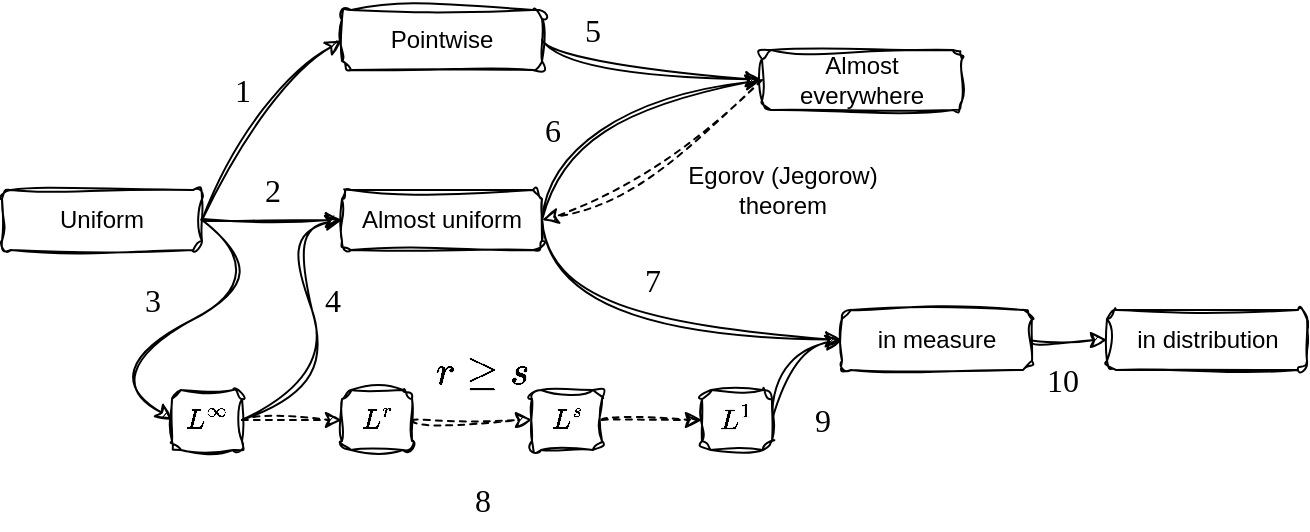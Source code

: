 <mxfile version="23.0.2" type="device">
  <diagram id="ayDwTAczSEjhQfFE4G1s" name="Page-1">
    <mxGraphModel dx="1100" dy="902" grid="1" gridSize="10" guides="1" tooltips="1" connect="1" arrows="1" fold="1" page="1" pageScale="1" pageWidth="850" pageHeight="1100" background="none" math="1" shadow="0">
      <root>
        <mxCell id="0" />
        <mxCell id="1" parent="0" />
        <mxCell id="2" value="Pointwise" style="rounded=1;whiteSpace=wrap;html=1;sketch=1;curveFitting=1;jiggle=2;" parent="1" vertex="1">
          <mxGeometry x="190" y="20" width="100" height="30" as="geometry" />
        </mxCell>
        <mxCell id="3" value="Almost uniform" style="rounded=1;whiteSpace=wrap;html=1;sketch=1;curveFitting=1;jiggle=2;" parent="1" vertex="1">
          <mxGeometry x="190" y="110" width="100" height="30" as="geometry" />
        </mxCell>
        <mxCell id="5" value="Uniform" style="rounded=1;whiteSpace=wrap;html=1;sketch=1;curveFitting=1;jiggle=2;" parent="1" vertex="1">
          <mxGeometry x="20" y="110" width="100" height="30" as="geometry" />
        </mxCell>
        <mxCell id="6" value="Almost everywhere" style="rounded=1;whiteSpace=wrap;html=1;sketch=1;curveFitting=1;jiggle=2;" parent="1" vertex="1">
          <mxGeometry x="400" y="40" width="100" height="30" as="geometry" />
        </mxCell>
        <mxCell id="7" value="in measure" style="rounded=1;whiteSpace=wrap;html=1;sketch=1;curveFitting=1;jiggle=2;" parent="1" vertex="1">
          <mxGeometry x="440" y="170" width="95" height="30" as="geometry" />
        </mxCell>
        <mxCell id="8" value="in distribution" style="rounded=1;whiteSpace=wrap;html=1;sketch=1;curveFitting=1;jiggle=2;" parent="1" vertex="1">
          <mxGeometry x="572.5" y="170" width="100" height="30" as="geometry" />
        </mxCell>
        <mxCell id="9" value="" style="curved=1;endArrow=classic;html=1;exitX=1;exitY=0.5;exitDx=0;exitDy=0;entryX=0;entryY=0.5;entryDx=0;entryDy=0;sketch=1;curveFitting=1;jiggle=2;" parent="1" source="7" target="8" edge="1">
          <mxGeometry width="50" height="50" relative="1" as="geometry">
            <mxPoint x="562.5" y="200" as="sourcePoint" />
            <mxPoint x="612.5" y="150" as="targetPoint" />
            <Array as="points" />
          </mxGeometry>
        </mxCell>
        <mxCell id="10" value="" style="curved=1;endArrow=classic;html=1;exitX=1;exitY=0.5;exitDx=0;exitDy=0;entryX=0;entryY=0.5;entryDx=0;entryDy=0;sketch=1;curveFitting=1;jiggle=2;" parent="1" source="3" target="7" edge="1">
          <mxGeometry width="50" height="50" relative="1" as="geometry">
            <mxPoint x="465" y="195" as="sourcePoint" />
            <mxPoint x="540" y="195" as="targetPoint" />
            <Array as="points">
              <mxPoint x="300" y="180" />
            </Array>
          </mxGeometry>
        </mxCell>
        <mxCell id="11" value="" style="curved=1;endArrow=classic;html=1;entryX=0;entryY=0.5;entryDx=0;entryDy=0;sketch=1;curveFitting=1;jiggle=2;exitX=1;exitY=0.5;exitDx=0;exitDy=0;" parent="1" source="hGBIC6375aMF7xD0OKOi-32" target="7" edge="1">
          <mxGeometry width="50" height="50" relative="1" as="geometry">
            <mxPoint x="370" y="290" as="sourcePoint" />
            <mxPoint x="420" y="205" as="targetPoint" />
            <Array as="points">
              <mxPoint x="410" y="190" />
            </Array>
          </mxGeometry>
        </mxCell>
        <mxCell id="12" value="" style="curved=1;endArrow=classic;html=1;exitX=1;exitY=0.5;exitDx=0;exitDy=0;entryX=0;entryY=0.5;entryDx=0;entryDy=0;sketch=1;curveFitting=1;jiggle=2;" parent="1" source="2" target="6" edge="1">
          <mxGeometry width="50" height="50" relative="1" as="geometry">
            <mxPoint x="330" y="30" as="sourcePoint" />
            <mxPoint x="380" y="-20" as="targetPoint" />
            <Array as="points">
              <mxPoint x="300" y="50" />
            </Array>
          </mxGeometry>
        </mxCell>
        <mxCell id="13" value="" style="curved=1;endArrow=classic;html=1;exitX=0;exitY=0.5;exitDx=0;exitDy=0;entryX=1;entryY=0.5;entryDx=0;entryDy=0;dashed=1;sketch=1;curveFitting=1;jiggle=2;" parent="1" source="6" target="3" edge="1">
          <mxGeometry width="50" height="50" relative="1" as="geometry">
            <mxPoint x="300" y="105" as="sourcePoint" />
            <mxPoint x="370" y="135" as="targetPoint" />
            <Array as="points">
              <mxPoint x="350" y="110" />
            </Array>
          </mxGeometry>
        </mxCell>
        <mxCell id="14" value="Egorov&amp;nbsp;(Jegorow)&lt;br&gt;theorem" style="text;html=1;align=center;verticalAlign=middle;resizable=0;points=[];autosize=1;strokeColor=none;fillColor=none;sketch=1;curveFitting=1;jiggle=2;" parent="1" vertex="1">
          <mxGeometry x="350" y="90" width="120" height="40" as="geometry" />
        </mxCell>
        <mxCell id="16" value="" style="curved=1;endArrow=classic;html=1;exitX=1;exitY=0.5;exitDx=0;exitDy=0;entryX=0;entryY=0.5;entryDx=0;entryDy=0;sketch=1;curveFitting=1;jiggle=2;" parent="1" source="5" target="2" edge="1">
          <mxGeometry width="50" height="50" relative="1" as="geometry">
            <mxPoint x="130" y="135" as="sourcePoint" />
            <mxPoint x="200" y="135" as="targetPoint" />
            <Array as="points">
              <mxPoint x="150" y="60" />
            </Array>
          </mxGeometry>
        </mxCell>
        <mxCell id="17" value="" style="curved=1;endArrow=classic;html=1;exitX=1;exitY=0.5;exitDx=0;exitDy=0;entryX=0;entryY=0.5;entryDx=0;entryDy=0;sketch=1;curveFitting=1;jiggle=2;" parent="1" source="5" target="hGBIC6375aMF7xD0OKOi-29" edge="1">
          <mxGeometry width="50" height="50" relative="1" as="geometry">
            <mxPoint x="130" y="135" as="sourcePoint" />
            <mxPoint x="190" y="215" as="targetPoint" />
            <Array as="points">
              <mxPoint x="160" y="150" />
              <mxPoint x="70" y="200" />
            </Array>
          </mxGeometry>
        </mxCell>
        <mxCell id="18" value="" style="curved=1;endArrow=classic;html=1;entryX=0;entryY=0.5;entryDx=0;entryDy=0;exitX=1;exitY=0.5;exitDx=0;exitDy=0;sketch=1;curveFitting=1;jiggle=2;" parent="1" source="5" target="3" edge="1">
          <mxGeometry width="50" height="50" relative="1" as="geometry">
            <mxPoint x="120" y="160" as="sourcePoint" />
            <mxPoint x="265" y="169.17" as="targetPoint" />
            <Array as="points" />
          </mxGeometry>
        </mxCell>
        <mxCell id="hGBIC6375aMF7xD0OKOi-18" value="" style="curved=1;endArrow=classic;html=1;exitX=1;exitY=0.5;exitDx=0;exitDy=0;entryX=0;entryY=0.5;entryDx=0;entryDy=0;sketch=1;curveFitting=1;jiggle=2;" edge="1" parent="1" source="3" target="6">
          <mxGeometry width="50" height="50" relative="1" as="geometry">
            <mxPoint x="300" y="135" as="sourcePoint" />
            <mxPoint x="370" y="195" as="targetPoint" />
            <Array as="points">
              <mxPoint x="300" y="70" />
            </Array>
          </mxGeometry>
        </mxCell>
        <mxCell id="hGBIC6375aMF7xD0OKOi-20" value="1" style="text;html=1;align=center;verticalAlign=middle;resizable=0;points=[];autosize=1;strokeColor=none;fillColor=none;fontSize=16;fontFamily=Verdana;" vertex="1" parent="1">
          <mxGeometry x="125" y="45" width="30" height="30" as="geometry" />
        </mxCell>
        <mxCell id="hGBIC6375aMF7xD0OKOi-22" value="2" style="text;html=1;align=center;verticalAlign=middle;resizable=0;points=[];autosize=1;strokeColor=none;fillColor=none;fontSize=16;fontFamily=Verdana;" vertex="1" parent="1">
          <mxGeometry x="140" y="95" width="30" height="30" as="geometry" />
        </mxCell>
        <mxCell id="hGBIC6375aMF7xD0OKOi-23" value="3" style="text;html=1;align=center;verticalAlign=middle;resizable=0;points=[];autosize=1;strokeColor=none;fillColor=none;fontSize=16;fontFamily=Verdana;" vertex="1" parent="1">
          <mxGeometry x="80" y="150" width="30" height="30" as="geometry" />
        </mxCell>
        <mxCell id="hGBIC6375aMF7xD0OKOi-24" value="4" style="text;html=1;align=center;verticalAlign=middle;resizable=0;points=[];autosize=1;strokeColor=none;fillColor=none;fontSize=16;fontFamily=Verdana;" vertex="1" parent="1">
          <mxGeometry x="170" y="150" width="30" height="30" as="geometry" />
        </mxCell>
        <mxCell id="hGBIC6375aMF7xD0OKOi-25" value="5" style="text;html=1;align=center;verticalAlign=middle;resizable=0;points=[];autosize=1;strokeColor=none;fillColor=none;fontSize=16;fontFamily=Verdana;" vertex="1" parent="1">
          <mxGeometry x="300" y="15" width="30" height="30" as="geometry" />
        </mxCell>
        <mxCell id="hGBIC6375aMF7xD0OKOi-26" value="8" style="text;html=1;align=center;verticalAlign=middle;resizable=0;points=[];autosize=1;strokeColor=none;fillColor=none;fontSize=16;fontFamily=Verdana;" vertex="1" parent="1">
          <mxGeometry x="245" y="250" width="30" height="30" as="geometry" />
        </mxCell>
        <mxCell id="hGBIC6375aMF7xD0OKOi-27" value="6" style="text;html=1;align=center;verticalAlign=middle;resizable=0;points=[];autosize=1;strokeColor=none;fillColor=none;fontSize=16;fontFamily=Verdana;" vertex="1" parent="1">
          <mxGeometry x="280" y="65" width="30" height="30" as="geometry" />
        </mxCell>
        <mxCell id="hGBIC6375aMF7xD0OKOi-28" value="10" style="text;html=1;align=center;verticalAlign=middle;resizable=0;points=[];autosize=1;strokeColor=none;fillColor=none;fontSize=16;fontFamily=Verdana;" vertex="1" parent="1">
          <mxGeometry x="530" y="190" width="40" height="30" as="geometry" />
        </mxCell>
        <mxCell id="hGBIC6375aMF7xD0OKOi-29" value="$$L^{\infty}$$" style="rounded=1;whiteSpace=wrap;html=1;sketch=1;curveFitting=1;jiggle=2;" vertex="1" parent="1">
          <mxGeometry x="105" y="210" width="35" height="30" as="geometry" />
        </mxCell>
        <mxCell id="hGBIC6375aMF7xD0OKOi-30" value="$$L^{r}$$" style="rounded=1;whiteSpace=wrap;html=1;sketch=1;curveFitting=1;jiggle=2;" vertex="1" parent="1">
          <mxGeometry x="190" y="210" width="35" height="30" as="geometry" />
        </mxCell>
        <mxCell id="hGBIC6375aMF7xD0OKOi-31" value="$$L^{s}$$" style="rounded=1;whiteSpace=wrap;html=1;sketch=1;curveFitting=1;jiggle=2;" vertex="1" parent="1">
          <mxGeometry x="285" y="210" width="35" height="30" as="geometry" />
        </mxCell>
        <mxCell id="hGBIC6375aMF7xD0OKOi-32" value="$$L^{1}$$" style="rounded=1;whiteSpace=wrap;html=1;sketch=1;curveFitting=1;jiggle=2;" vertex="1" parent="1">
          <mxGeometry x="370" y="210" width="35" height="30" as="geometry" />
        </mxCell>
        <mxCell id="hGBIC6375aMF7xD0OKOi-34" value="" style="curved=1;endArrow=classic;html=1;exitX=1;exitY=0.5;exitDx=0;exitDy=0;entryX=0;entryY=0.5;entryDx=0;entryDy=0;sketch=1;curveFitting=1;jiggle=2;" edge="1" parent="1" source="hGBIC6375aMF7xD0OKOi-29" target="3">
          <mxGeometry width="50" height="50" relative="1" as="geometry">
            <mxPoint x="130" y="135" as="sourcePoint" />
            <mxPoint x="170" y="215" as="targetPoint" />
            <Array as="points">
              <mxPoint x="190" y="210" />
              <mxPoint x="160" y="130" />
            </Array>
          </mxGeometry>
        </mxCell>
        <mxCell id="hGBIC6375aMF7xD0OKOi-35" value="" style="curved=1;endArrow=classic;html=1;exitX=1;exitY=0.5;exitDx=0;exitDy=0;entryX=0;entryY=0.5;entryDx=0;entryDy=0;sketch=1;curveFitting=1;jiggle=2;dashed=1;" edge="1" parent="1" source="hGBIC6375aMF7xD0OKOi-29" target="hGBIC6375aMF7xD0OKOi-30">
          <mxGeometry width="50" height="50" relative="1" as="geometry">
            <mxPoint x="488" y="215" as="sourcePoint" />
            <mxPoint x="563" y="215" as="targetPoint" />
            <Array as="points" />
          </mxGeometry>
        </mxCell>
        <mxCell id="hGBIC6375aMF7xD0OKOi-36" value="" style="curved=1;endArrow=classic;html=1;exitX=1;exitY=0.5;exitDx=0;exitDy=0;entryX=0;entryY=0.5;entryDx=0;entryDy=0;sketch=1;curveFitting=1;jiggle=2;dashed=1;" edge="1" parent="1" source="hGBIC6375aMF7xD0OKOi-30" target="hGBIC6375aMF7xD0OKOi-31">
          <mxGeometry width="50" height="50" relative="1" as="geometry">
            <mxPoint x="185" y="235" as="sourcePoint" />
            <mxPoint x="210" y="235" as="targetPoint" />
            <Array as="points" />
          </mxGeometry>
        </mxCell>
        <mxCell id="hGBIC6375aMF7xD0OKOi-37" value="" style="curved=1;endArrow=classic;html=1;exitX=1;exitY=0.5;exitDx=0;exitDy=0;entryX=0;entryY=0.5;entryDx=0;entryDy=0;sketch=1;curveFitting=1;jiggle=2;dashed=1;" edge="1" parent="1" source="hGBIC6375aMF7xD0OKOi-31" target="hGBIC6375aMF7xD0OKOi-32">
          <mxGeometry width="50" height="50" relative="1" as="geometry">
            <mxPoint x="215" y="235" as="sourcePoint" />
            <mxPoint x="240" y="235" as="targetPoint" />
            <Array as="points" />
          </mxGeometry>
        </mxCell>
        <mxCell id="hGBIC6375aMF7xD0OKOi-38" value="$$r\geq s$$" style="text;html=1;align=center;verticalAlign=middle;resizable=0;points=[];autosize=1;strokeColor=none;fillColor=none;fontSize=20;fontFamily=Architects Daughter;" vertex="1" parent="1">
          <mxGeometry x="190" y="180" width="140" height="40" as="geometry" />
        </mxCell>
        <mxCell id="hGBIC6375aMF7xD0OKOi-40" value="7" style="text;html=1;align=center;verticalAlign=middle;resizable=0;points=[];autosize=1;strokeColor=none;fillColor=none;fontSize=16;fontFamily=Verdana;" vertex="1" parent="1">
          <mxGeometry x="330" y="140" width="30" height="30" as="geometry" />
        </mxCell>
        <mxCell id="hGBIC6375aMF7xD0OKOi-41" value="9" style="text;html=1;align=center;verticalAlign=middle;resizable=0;points=[];autosize=1;strokeColor=none;fillColor=none;fontSize=16;fontFamily=Verdana;" vertex="1" parent="1">
          <mxGeometry x="415" y="210" width="30" height="30" as="geometry" />
        </mxCell>
      </root>
    </mxGraphModel>
  </diagram>
</mxfile>
